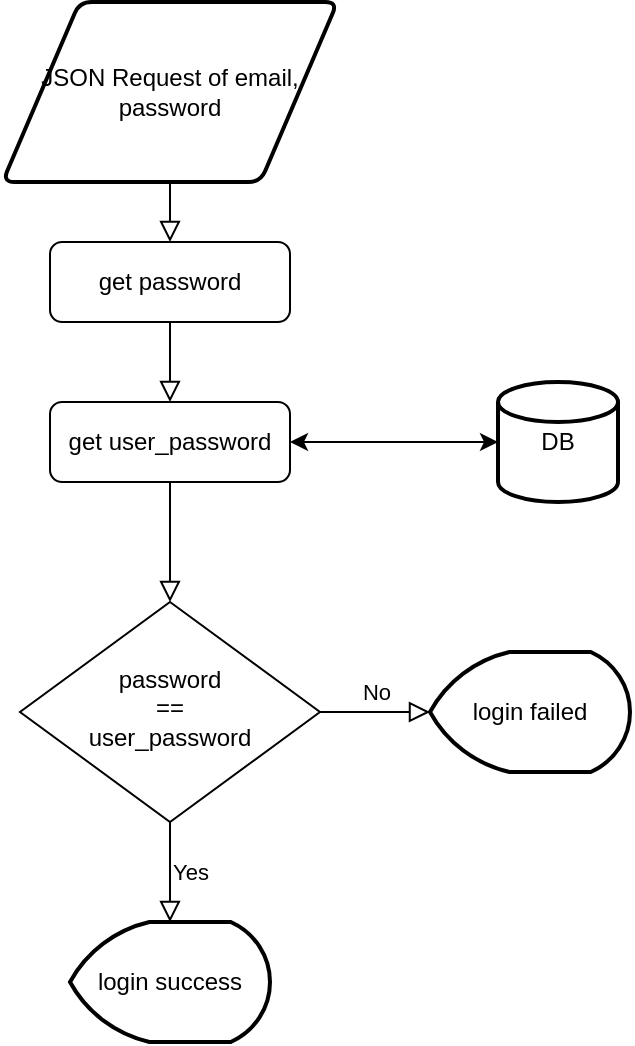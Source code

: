 <mxfile version="20.5.1" type="device"><diagram id="C5RBs43oDa-KdzZeNtuy" name="Page-1"><mxGraphModel dx="868" dy="431" grid="1" gridSize="10" guides="1" tooltips="1" connect="1" arrows="1" fold="1" page="1" pageScale="1" pageWidth="827" pageHeight="1169" math="0" shadow="0"><root><mxCell id="WIyWlLk6GJQsqaUBKTNV-0"/><mxCell id="WIyWlLk6GJQsqaUBKTNV-1" parent="WIyWlLk6GJQsqaUBKTNV-0"/><mxCell id="WIyWlLk6GJQsqaUBKTNV-2" value="" style="rounded=0;html=1;jettySize=auto;orthogonalLoop=1;fontSize=11;endArrow=block;endFill=0;endSize=8;strokeWidth=1;shadow=0;labelBackgroundColor=none;edgeStyle=orthogonalEdgeStyle;exitX=0.5;exitY=1;exitDx=0;exitDy=0;entryX=0.5;entryY=0;entryDx=0;entryDy=0;" parent="WIyWlLk6GJQsqaUBKTNV-1" source="W34Pnd4J6AcG2jowz6f1-2" target="W34Pnd4J6AcG2jowz6f1-13" edge="1"><mxGeometry relative="1" as="geometry"><mxPoint x="220" y="120" as="sourcePoint"/></mxGeometry></mxCell><mxCell id="WIyWlLk6GJQsqaUBKTNV-5" value="No" style="edgeStyle=orthogonalEdgeStyle;rounded=0;html=1;jettySize=auto;orthogonalLoop=1;fontSize=11;endArrow=block;endFill=0;endSize=8;strokeWidth=1;shadow=0;labelBackgroundColor=none;" parent="WIyWlLk6GJQsqaUBKTNV-1" source="WIyWlLk6GJQsqaUBKTNV-6" target="W34Pnd4J6AcG2jowz6f1-4" edge="1"><mxGeometry y="10" relative="1" as="geometry"><mxPoint as="offset"/><mxPoint x="370" y="405" as="targetPoint"/></mxGeometry></mxCell><mxCell id="WIyWlLk6GJQsqaUBKTNV-6" value="password&lt;br&gt;==&lt;br&gt;user_password" style="rhombus;whiteSpace=wrap;html=1;shadow=0;fontFamily=Helvetica;fontSize=12;align=center;strokeWidth=1;spacing=6;spacingTop=-4;" parent="WIyWlLk6GJQsqaUBKTNV-1" vertex="1"><mxGeometry x="145" y="350" width="150" height="110" as="geometry"/></mxCell><mxCell id="W34Pnd4J6AcG2jowz6f1-1" value="JSON Request of email, password" style="shape=parallelogram;html=1;strokeWidth=2;perimeter=parallelogramPerimeter;whiteSpace=wrap;rounded=1;arcSize=12;size=0.23;" vertex="1" parent="WIyWlLk6GJQsqaUBKTNV-1"><mxGeometry x="136.25" y="50" width="167.5" height="90" as="geometry"/></mxCell><mxCell id="W34Pnd4J6AcG2jowz6f1-2" value="get password" style="rounded=1;whiteSpace=wrap;html=1;fontSize=12;glass=0;strokeWidth=1;shadow=0;" vertex="1" parent="WIyWlLk6GJQsqaUBKTNV-1"><mxGeometry x="160" y="170" width="120" height="40" as="geometry"/></mxCell><mxCell id="W34Pnd4J6AcG2jowz6f1-3" value="" style="rounded=0;html=1;jettySize=auto;orthogonalLoop=1;fontSize=11;endArrow=block;endFill=0;endSize=8;strokeWidth=1;shadow=0;labelBackgroundColor=none;edgeStyle=orthogonalEdgeStyle;exitX=0.5;exitY=1;exitDx=0;exitDy=0;" edge="1" parent="WIyWlLk6GJQsqaUBKTNV-1" source="W34Pnd4J6AcG2jowz6f1-1" target="W34Pnd4J6AcG2jowz6f1-2"><mxGeometry relative="1" as="geometry"><mxPoint x="230" y="130" as="sourcePoint"/><mxPoint x="230" y="260" as="targetPoint"/></mxGeometry></mxCell><mxCell id="W34Pnd4J6AcG2jowz6f1-4" value="login failed" style="strokeWidth=2;html=1;shape=mxgraph.flowchart.display;whiteSpace=wrap;" vertex="1" parent="WIyWlLk6GJQsqaUBKTNV-1"><mxGeometry x="350" y="375" width="100" height="60" as="geometry"/></mxCell><mxCell id="W34Pnd4J6AcG2jowz6f1-10" value="Yes" style="edgeStyle=orthogonalEdgeStyle;rounded=0;html=1;jettySize=auto;orthogonalLoop=1;fontSize=11;endArrow=block;endFill=0;endSize=8;strokeWidth=1;shadow=0;labelBackgroundColor=none;exitX=0.5;exitY=1;exitDx=0;exitDy=0;" edge="1" parent="WIyWlLk6GJQsqaUBKTNV-1" source="WIyWlLk6GJQsqaUBKTNV-6"><mxGeometry y="10" relative="1" as="geometry"><mxPoint as="offset"/><mxPoint x="305" y="415" as="sourcePoint"/><mxPoint x="220" y="510" as="targetPoint"/></mxGeometry></mxCell><mxCell id="W34Pnd4J6AcG2jowz6f1-12" value="DB" style="strokeWidth=2;html=1;shape=mxgraph.flowchart.database;whiteSpace=wrap;" vertex="1" parent="WIyWlLk6GJQsqaUBKTNV-1"><mxGeometry x="384" y="240" width="60" height="60" as="geometry"/></mxCell><mxCell id="W34Pnd4J6AcG2jowz6f1-13" value="get user_password" style="rounded=1;whiteSpace=wrap;html=1;fontSize=12;glass=0;strokeWidth=1;shadow=0;" vertex="1" parent="WIyWlLk6GJQsqaUBKTNV-1"><mxGeometry x="160" y="250" width="120" height="40" as="geometry"/></mxCell><mxCell id="W34Pnd4J6AcG2jowz6f1-14" value="" style="endArrow=classic;startArrow=classic;html=1;rounded=0;exitX=1;exitY=0.5;exitDx=0;exitDy=0;entryX=0;entryY=0.5;entryDx=0;entryDy=0;entryPerimeter=0;" edge="1" parent="WIyWlLk6GJQsqaUBKTNV-1" source="W34Pnd4J6AcG2jowz6f1-13" target="W34Pnd4J6AcG2jowz6f1-12"><mxGeometry width="50" height="50" relative="1" as="geometry"><mxPoint x="390" y="350" as="sourcePoint"/><mxPoint x="440" y="300" as="targetPoint"/></mxGeometry></mxCell><mxCell id="W34Pnd4J6AcG2jowz6f1-15" value="login success" style="strokeWidth=2;html=1;shape=mxgraph.flowchart.display;whiteSpace=wrap;" vertex="1" parent="WIyWlLk6GJQsqaUBKTNV-1"><mxGeometry x="170" y="510" width="100" height="60" as="geometry"/></mxCell><mxCell id="W34Pnd4J6AcG2jowz6f1-16" value="" style="rounded=0;html=1;jettySize=auto;orthogonalLoop=1;fontSize=11;endArrow=block;endFill=0;endSize=8;strokeWidth=1;shadow=0;labelBackgroundColor=none;edgeStyle=orthogonalEdgeStyle;entryX=0.5;entryY=0;entryDx=0;entryDy=0;" edge="1" parent="WIyWlLk6GJQsqaUBKTNV-1" source="W34Pnd4J6AcG2jowz6f1-13" target="WIyWlLk6GJQsqaUBKTNV-6"><mxGeometry relative="1" as="geometry"><mxPoint x="230" y="220" as="sourcePoint"/><mxPoint x="230" y="260" as="targetPoint"/></mxGeometry></mxCell></root></mxGraphModel></diagram></mxfile>